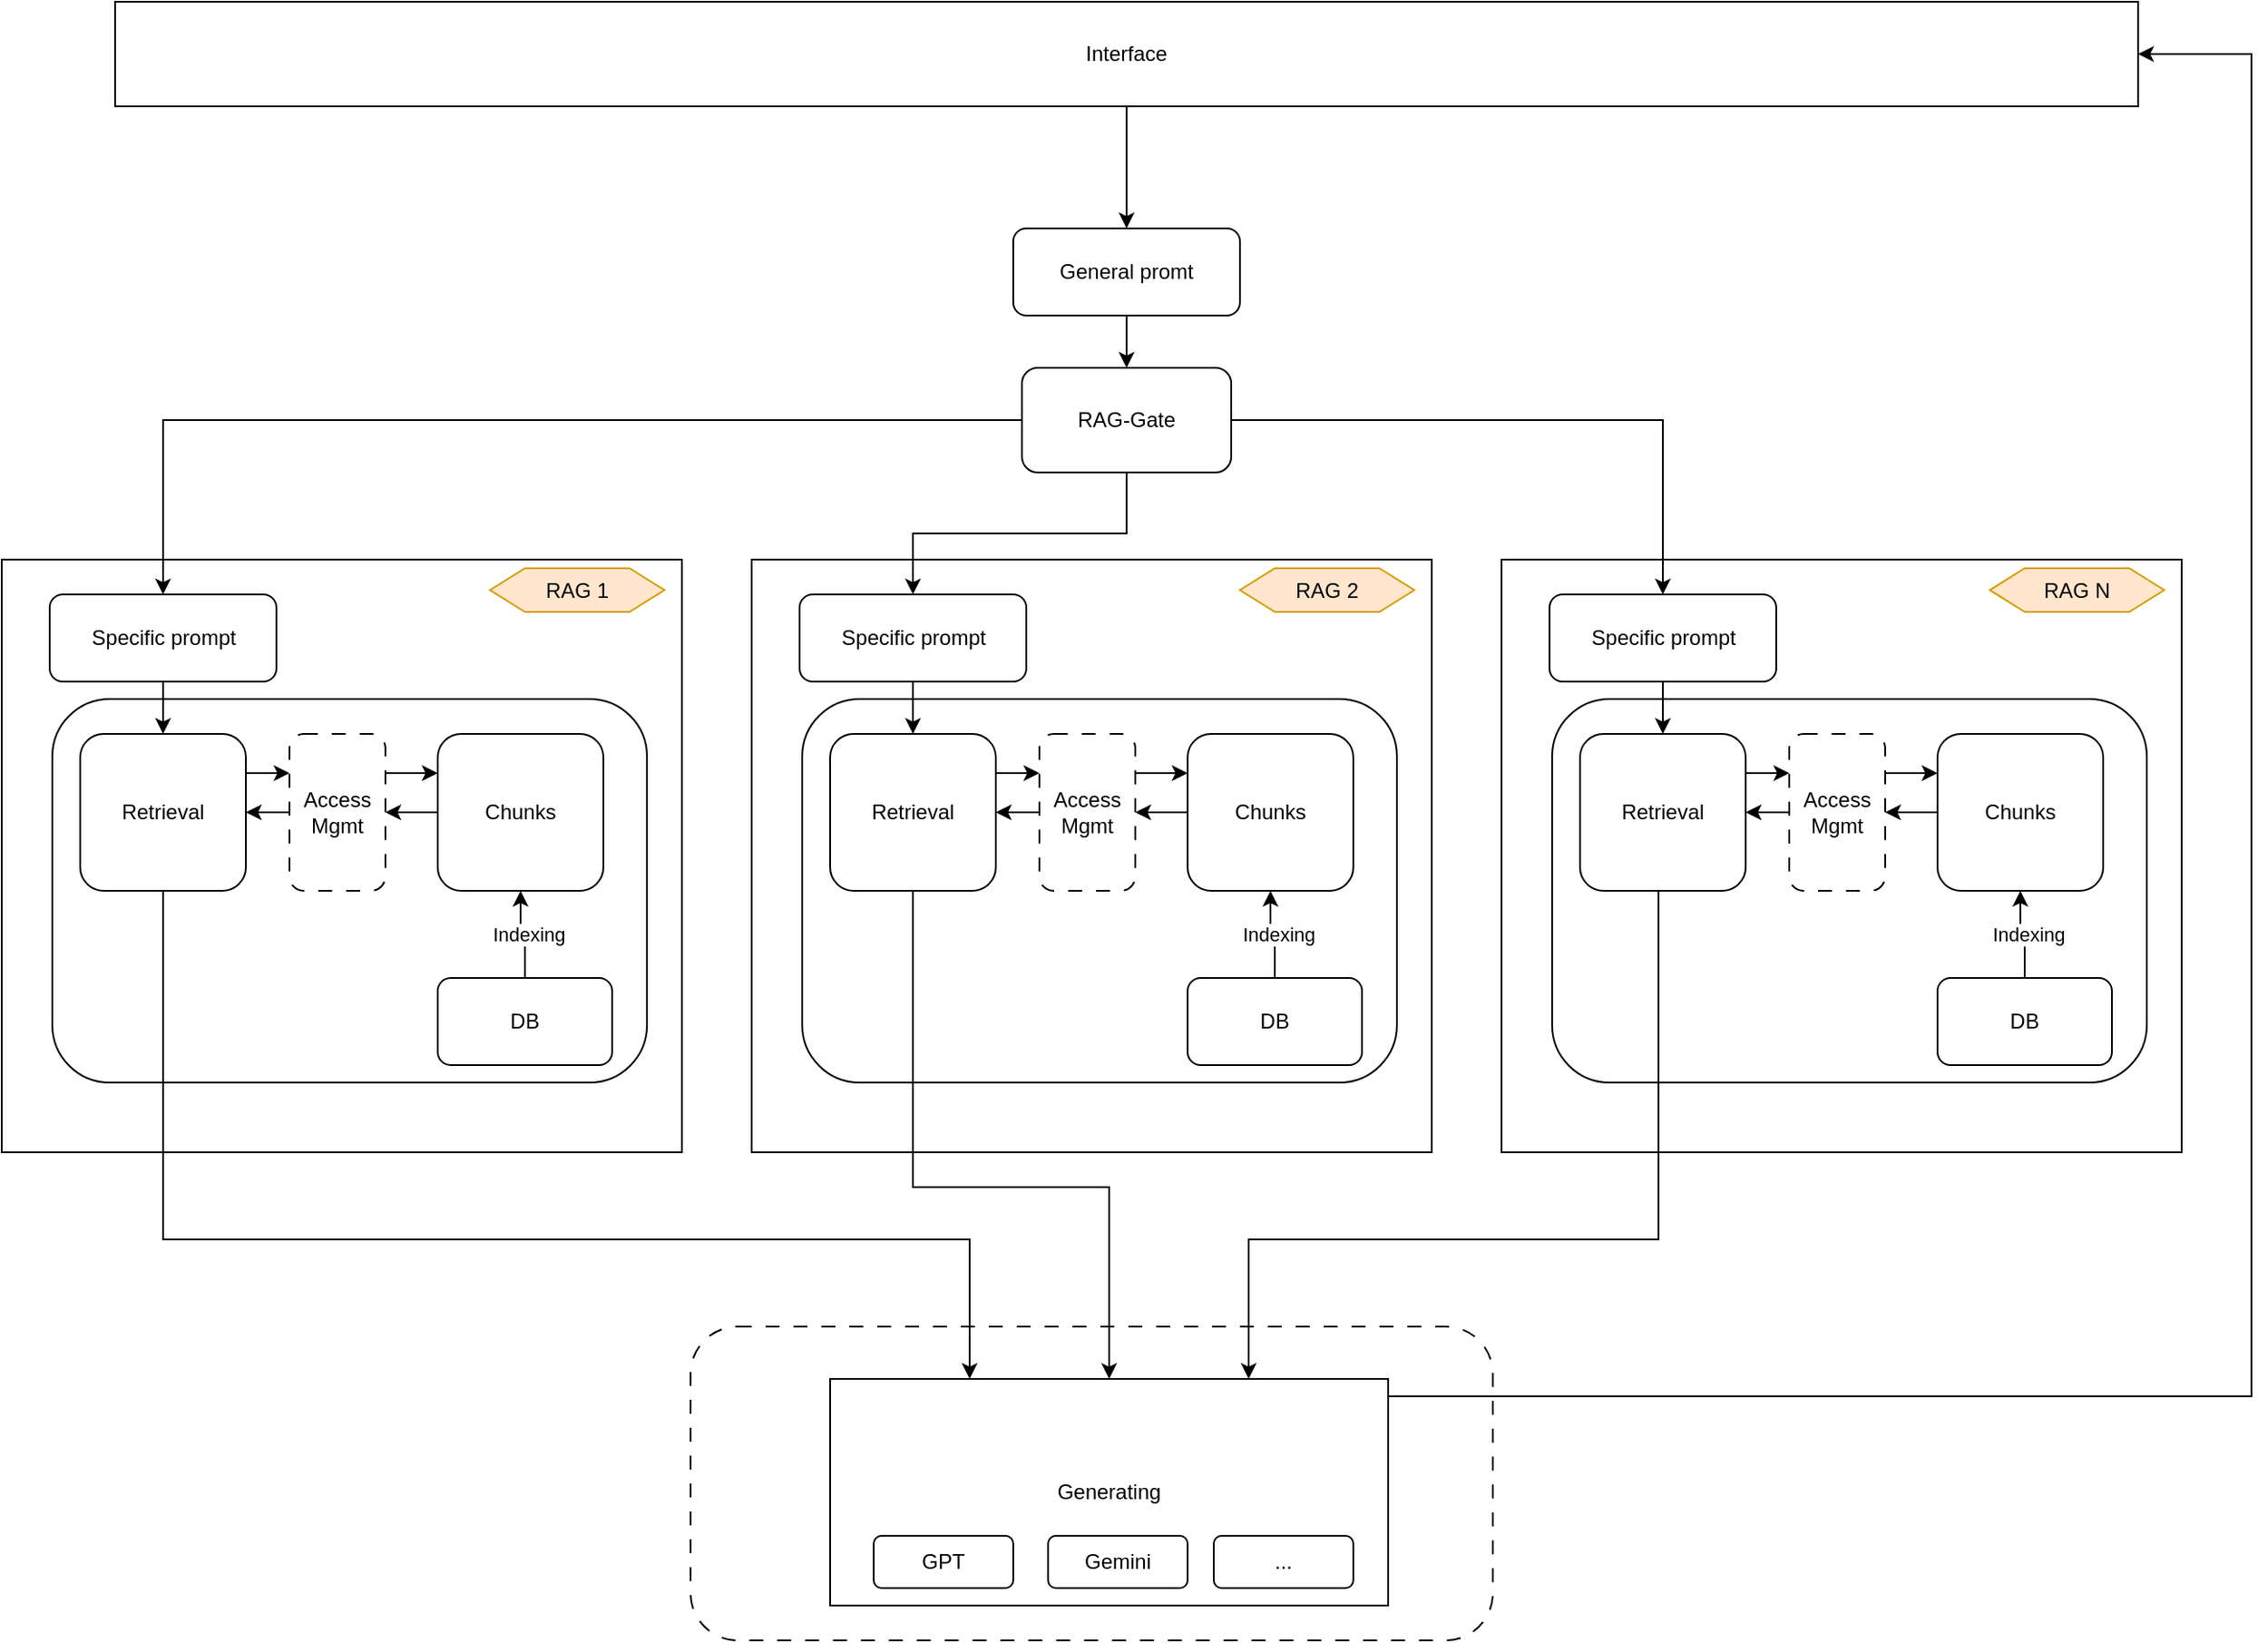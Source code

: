 <mxfile version="26.1.1" pages="2">
  <diagram name="Seite-1" id="XXULBbG2oZwPg7vr3Irj">
    <mxGraphModel dx="4097" dy="3300" grid="1" gridSize="10" guides="1" tooltips="1" connect="1" arrows="1" fold="1" page="1" pageScale="1" pageWidth="827" pageHeight="1169" math="0" shadow="0">
      <root>
        <mxCell id="0" />
        <mxCell id="1" parent="0" />
        <mxCell id="BPc8NLDKsAS2q1Ty7Ro8-1" value="" style="rounded=1;whiteSpace=wrap;html=1;dashed=1;dashPattern=8 8;" parent="1" vertex="1">
          <mxGeometry x="435" y="700" width="460" height="180" as="geometry" />
        </mxCell>
        <mxCell id="BPc8NLDKsAS2q1Ty7Ro8-2" value="" style="rounded=0;whiteSpace=wrap;html=1;" parent="1" vertex="1">
          <mxGeometry x="40" y="260" width="390" height="340" as="geometry" />
        </mxCell>
        <mxCell id="BPc8NLDKsAS2q1Ty7Ro8-3" style="edgeStyle=orthogonalEdgeStyle;rounded=0;orthogonalLoop=1;jettySize=auto;html=1;" parent="1" source="BPc8NLDKsAS2q1Ty7Ro8-4" target="BPc8NLDKsAS2q1Ty7Ro8-42" edge="1">
          <mxGeometry relative="1" as="geometry" />
        </mxCell>
        <mxCell id="BPc8NLDKsAS2q1Ty7Ro8-4" value="&lt;div&gt;Interface&lt;/div&gt;" style="rounded=0;whiteSpace=wrap;html=1;" parent="1" vertex="1">
          <mxGeometry x="105" y="-60" width="1160" height="60" as="geometry" />
        </mxCell>
        <mxCell id="BPc8NLDKsAS2q1Ty7Ro8-5" style="edgeStyle=orthogonalEdgeStyle;rounded=0;orthogonalLoop=1;jettySize=auto;html=1;" parent="1" source="BPc8NLDKsAS2q1Ty7Ro8-6" target="BPc8NLDKsAS2q1Ty7Ro8-9" edge="1">
          <mxGeometry relative="1" as="geometry" />
        </mxCell>
        <mxCell id="BPc8NLDKsAS2q1Ty7Ro8-6" value="RAG-Gate" style="rounded=1;whiteSpace=wrap;html=1;" parent="1" vertex="1">
          <mxGeometry x="625" y="150" width="120" height="60" as="geometry" />
        </mxCell>
        <mxCell id="BPc8NLDKsAS2q1Ty7Ro8-7" value="" style="rounded=1;whiteSpace=wrap;html=1;" parent="1" vertex="1">
          <mxGeometry x="69" y="340" width="341" height="220" as="geometry" />
        </mxCell>
        <mxCell id="BPc8NLDKsAS2q1Ty7Ro8-8" style="edgeStyle=orthogonalEdgeStyle;rounded=0;orthogonalLoop=1;jettySize=auto;html=1;" parent="1" source="BPc8NLDKsAS2q1Ty7Ro8-9" target="BPc8NLDKsAS2q1Ty7Ro8-12" edge="1">
          <mxGeometry relative="1" as="geometry" />
        </mxCell>
        <mxCell id="BPc8NLDKsAS2q1Ty7Ro8-9" value="Specific prompt" style="rounded=1;whiteSpace=wrap;html=1;" parent="1" vertex="1">
          <mxGeometry x="67.5" y="280" width="130" height="50" as="geometry" />
        </mxCell>
        <mxCell id="BPc8NLDKsAS2q1Ty7Ro8-10" style="edgeStyle=orthogonalEdgeStyle;rounded=0;orthogonalLoop=1;jettySize=auto;html=1;entryX=0;entryY=0.25;entryDx=0;entryDy=0;exitX=1;exitY=0.25;exitDx=0;exitDy=0;" parent="1" source="BPc8NLDKsAS2q1Ty7Ro8-12" target="BPc8NLDKsAS2q1Ty7Ro8-20" edge="1">
          <mxGeometry relative="1" as="geometry" />
        </mxCell>
        <mxCell id="BPc8NLDKsAS2q1Ty7Ro8-11" style="edgeStyle=orthogonalEdgeStyle;rounded=0;orthogonalLoop=1;jettySize=auto;html=1;entryX=0.25;entryY=0;entryDx=0;entryDy=0;" parent="1" source="BPc8NLDKsAS2q1Ty7Ro8-12" target="BPc8NLDKsAS2q1Ty7Ro8-21" edge="1">
          <mxGeometry relative="1" as="geometry">
            <Array as="points">
              <mxPoint x="133" y="650" />
              <mxPoint x="595" y="650" />
            </Array>
          </mxGeometry>
        </mxCell>
        <mxCell id="BPc8NLDKsAS2q1Ty7Ro8-12" value="Retrieval" style="rounded=1;whiteSpace=wrap;html=1;" parent="1" vertex="1">
          <mxGeometry x="85" y="360" width="95" height="90" as="geometry" />
        </mxCell>
        <mxCell id="BPc8NLDKsAS2q1Ty7Ro8-13" style="edgeStyle=orthogonalEdgeStyle;rounded=0;orthogonalLoop=1;jettySize=auto;html=1;" parent="1" source="BPc8NLDKsAS2q1Ty7Ro8-14" target="BPc8NLDKsAS2q1Ty7Ro8-20" edge="1">
          <mxGeometry relative="1" as="geometry" />
        </mxCell>
        <mxCell id="BPc8NLDKsAS2q1Ty7Ro8-14" value="Chunks" style="rounded=1;whiteSpace=wrap;html=1;" parent="1" vertex="1">
          <mxGeometry x="290" y="360" width="95" height="90" as="geometry" />
        </mxCell>
        <mxCell id="BPc8NLDKsAS2q1Ty7Ro8-15" style="edgeStyle=orthogonalEdgeStyle;rounded=0;orthogonalLoop=1;jettySize=auto;html=1;" parent="1" source="BPc8NLDKsAS2q1Ty7Ro8-17" target="BPc8NLDKsAS2q1Ty7Ro8-14" edge="1">
          <mxGeometry relative="1" as="geometry" />
        </mxCell>
        <mxCell id="BPc8NLDKsAS2q1Ty7Ro8-16" value="Indexing" style="edgeLabel;html=1;align=center;verticalAlign=middle;resizable=0;points=[];" parent="BPc8NLDKsAS2q1Ty7Ro8-15" connectable="0" vertex="1">
          <mxGeometry x="0.065" relative="1" as="geometry">
            <mxPoint x="4" as="offset" />
          </mxGeometry>
        </mxCell>
        <mxCell id="BPc8NLDKsAS2q1Ty7Ro8-17" value="&lt;div&gt;DB&lt;/div&gt;" style="rounded=1;whiteSpace=wrap;html=1;" parent="1" vertex="1">
          <mxGeometry x="290" y="500" width="100" height="50" as="geometry" />
        </mxCell>
        <mxCell id="BPc8NLDKsAS2q1Ty7Ro8-18" style="edgeStyle=orthogonalEdgeStyle;rounded=0;orthogonalLoop=1;jettySize=auto;html=1;entryX=0;entryY=0.25;entryDx=0;entryDy=0;exitX=1;exitY=0.25;exitDx=0;exitDy=0;" parent="1" source="BPc8NLDKsAS2q1Ty7Ro8-20" target="BPc8NLDKsAS2q1Ty7Ro8-14" edge="1">
          <mxGeometry relative="1" as="geometry" />
        </mxCell>
        <mxCell id="BPc8NLDKsAS2q1Ty7Ro8-19" style="edgeStyle=orthogonalEdgeStyle;rounded=0;orthogonalLoop=1;jettySize=auto;html=1;" parent="1" source="BPc8NLDKsAS2q1Ty7Ro8-20" target="BPc8NLDKsAS2q1Ty7Ro8-12" edge="1">
          <mxGeometry relative="1" as="geometry" />
        </mxCell>
        <mxCell id="BPc8NLDKsAS2q1Ty7Ro8-20" value="&lt;div&gt;Access&lt;/div&gt;&lt;div&gt;Mgmt&lt;br&gt;&lt;/div&gt;" style="rounded=1;whiteSpace=wrap;html=1;dashed=1;dashPattern=8 8;" parent="1" vertex="1">
          <mxGeometry x="205" y="360" width="55" height="90" as="geometry" />
        </mxCell>
        <mxCell id="BPc8NLDKsAS2q1Ty7Ro8-21" value="Generating" style="rounded=0;whiteSpace=wrap;html=1;" parent="1" vertex="1">
          <mxGeometry x="515" y="730" width="320" height="130" as="geometry" />
        </mxCell>
        <mxCell id="BPc8NLDKsAS2q1Ty7Ro8-22" value="GPT" style="rounded=1;whiteSpace=wrap;html=1;" parent="1" vertex="1">
          <mxGeometry x="540" y="820" width="80" height="30" as="geometry" />
        </mxCell>
        <mxCell id="BPc8NLDKsAS2q1Ty7Ro8-23" value="Gemini" style="rounded=1;whiteSpace=wrap;html=1;" parent="1" vertex="1">
          <mxGeometry x="640" y="820" width="80" height="30" as="geometry" />
        </mxCell>
        <mxCell id="BPc8NLDKsAS2q1Ty7Ro8-24" value="..." style="rounded=1;whiteSpace=wrap;html=1;" parent="1" vertex="1">
          <mxGeometry x="735" y="820" width="80" height="30" as="geometry" />
        </mxCell>
        <mxCell id="BPc8NLDKsAS2q1Ty7Ro8-25" style="edgeStyle=orthogonalEdgeStyle;rounded=0;orthogonalLoop=1;jettySize=auto;html=1;entryX=1;entryY=0.5;entryDx=0;entryDy=0;exitX=1;exitY=0.5;exitDx=0;exitDy=0;" parent="1" source="BPc8NLDKsAS2q1Ty7Ro8-21" target="BPc8NLDKsAS2q1Ty7Ro8-4" edge="1">
          <mxGeometry relative="1" as="geometry">
            <mxPoint x="800" y="600" as="sourcePoint" />
            <Array as="points">
              <mxPoint x="835" y="740" />
              <mxPoint x="1330" y="740" />
              <mxPoint x="1330" y="-30" />
            </Array>
          </mxGeometry>
        </mxCell>
        <mxCell id="BPc8NLDKsAS2q1Ty7Ro8-26" value="" style="rounded=0;whiteSpace=wrap;html=1;" parent="1" vertex="1">
          <mxGeometry x="470" y="260" width="390" height="340" as="geometry" />
        </mxCell>
        <mxCell id="BPc8NLDKsAS2q1Ty7Ro8-27" value="" style="rounded=1;whiteSpace=wrap;html=1;" parent="1" vertex="1">
          <mxGeometry x="499" y="340" width="341" height="220" as="geometry" />
        </mxCell>
        <mxCell id="BPc8NLDKsAS2q1Ty7Ro8-28" style="edgeStyle=orthogonalEdgeStyle;rounded=0;orthogonalLoop=1;jettySize=auto;html=1;" parent="1" source="BPc8NLDKsAS2q1Ty7Ro8-29" target="BPc8NLDKsAS2q1Ty7Ro8-31" edge="1">
          <mxGeometry relative="1" as="geometry" />
        </mxCell>
        <mxCell id="BPc8NLDKsAS2q1Ty7Ro8-29" value="Specific prompt" style="rounded=1;whiteSpace=wrap;html=1;" parent="1" vertex="1">
          <mxGeometry x="497.5" y="280" width="130" height="50" as="geometry" />
        </mxCell>
        <mxCell id="BPc8NLDKsAS2q1Ty7Ro8-30" style="edgeStyle=orthogonalEdgeStyle;rounded=0;orthogonalLoop=1;jettySize=auto;html=1;entryX=0;entryY=0.25;entryDx=0;entryDy=0;exitX=1;exitY=0.25;exitDx=0;exitDy=0;" parent="1" source="BPc8NLDKsAS2q1Ty7Ro8-31" target="BPc8NLDKsAS2q1Ty7Ro8-39" edge="1">
          <mxGeometry relative="1" as="geometry" />
        </mxCell>
        <mxCell id="BPc8NLDKsAS2q1Ty7Ro8-31" value="Retrieval" style="rounded=1;whiteSpace=wrap;html=1;" parent="1" vertex="1">
          <mxGeometry x="515" y="360" width="95" height="90" as="geometry" />
        </mxCell>
        <mxCell id="BPc8NLDKsAS2q1Ty7Ro8-32" style="edgeStyle=orthogonalEdgeStyle;rounded=0;orthogonalLoop=1;jettySize=auto;html=1;" parent="1" source="BPc8NLDKsAS2q1Ty7Ro8-33" target="BPc8NLDKsAS2q1Ty7Ro8-39" edge="1">
          <mxGeometry relative="1" as="geometry" />
        </mxCell>
        <mxCell id="BPc8NLDKsAS2q1Ty7Ro8-33" value="Chunks" style="rounded=1;whiteSpace=wrap;html=1;" parent="1" vertex="1">
          <mxGeometry x="720" y="360" width="95" height="90" as="geometry" />
        </mxCell>
        <mxCell id="BPc8NLDKsAS2q1Ty7Ro8-34" style="edgeStyle=orthogonalEdgeStyle;rounded=0;orthogonalLoop=1;jettySize=auto;html=1;" parent="1" source="BPc8NLDKsAS2q1Ty7Ro8-36" target="BPc8NLDKsAS2q1Ty7Ro8-33" edge="1">
          <mxGeometry relative="1" as="geometry" />
        </mxCell>
        <mxCell id="BPc8NLDKsAS2q1Ty7Ro8-35" value="Indexing" style="edgeLabel;html=1;align=center;verticalAlign=middle;resizable=0;points=[];" parent="BPc8NLDKsAS2q1Ty7Ro8-34" connectable="0" vertex="1">
          <mxGeometry x="0.065" relative="1" as="geometry">
            <mxPoint x="4" as="offset" />
          </mxGeometry>
        </mxCell>
        <mxCell id="BPc8NLDKsAS2q1Ty7Ro8-36" value="&lt;div&gt;DB&lt;/div&gt;" style="rounded=1;whiteSpace=wrap;html=1;" parent="1" vertex="1">
          <mxGeometry x="720" y="500" width="100" height="50" as="geometry" />
        </mxCell>
        <mxCell id="BPc8NLDKsAS2q1Ty7Ro8-37" style="edgeStyle=orthogonalEdgeStyle;rounded=0;orthogonalLoop=1;jettySize=auto;html=1;entryX=0;entryY=0.25;entryDx=0;entryDy=0;exitX=1;exitY=0.25;exitDx=0;exitDy=0;" parent="1" source="BPc8NLDKsAS2q1Ty7Ro8-39" target="BPc8NLDKsAS2q1Ty7Ro8-33" edge="1">
          <mxGeometry relative="1" as="geometry" />
        </mxCell>
        <mxCell id="BPc8NLDKsAS2q1Ty7Ro8-38" style="edgeStyle=orthogonalEdgeStyle;rounded=0;orthogonalLoop=1;jettySize=auto;html=1;" parent="1" source="BPc8NLDKsAS2q1Ty7Ro8-39" target="BPc8NLDKsAS2q1Ty7Ro8-31" edge="1">
          <mxGeometry relative="1" as="geometry" />
        </mxCell>
        <mxCell id="BPc8NLDKsAS2q1Ty7Ro8-39" value="&lt;div&gt;Access&lt;/div&gt;&lt;div&gt;Mgmt&lt;br&gt;&lt;/div&gt;" style="rounded=1;whiteSpace=wrap;html=1;dashed=1;dashPattern=8 8;" parent="1" vertex="1">
          <mxGeometry x="635" y="360" width="55" height="90" as="geometry" />
        </mxCell>
        <mxCell id="BPc8NLDKsAS2q1Ty7Ro8-40" style="edgeStyle=orthogonalEdgeStyle;rounded=0;orthogonalLoop=1;jettySize=auto;html=1;exitX=0.5;exitY=1;exitDx=0;exitDy=0;entryX=0.5;entryY=0;entryDx=0;entryDy=0;" parent="1" source="BPc8NLDKsAS2q1Ty7Ro8-31" target="BPc8NLDKsAS2q1Ty7Ro8-21" edge="1">
          <mxGeometry relative="1" as="geometry">
            <mxPoint x="562" y="700" as="targetPoint" />
            <Array as="points">
              <mxPoint x="563" y="620" />
              <mxPoint x="675" y="620" />
            </Array>
          </mxGeometry>
        </mxCell>
        <mxCell id="BPc8NLDKsAS2q1Ty7Ro8-41" style="edgeStyle=orthogonalEdgeStyle;rounded=0;orthogonalLoop=1;jettySize=auto;html=1;entryX=0.5;entryY=0;entryDx=0;entryDy=0;" parent="1" source="BPc8NLDKsAS2q1Ty7Ro8-42" target="BPc8NLDKsAS2q1Ty7Ro8-6" edge="1">
          <mxGeometry relative="1" as="geometry" />
        </mxCell>
        <mxCell id="BPc8NLDKsAS2q1Ty7Ro8-42" value="General promt" style="rounded=1;whiteSpace=wrap;html=1;" parent="1" vertex="1">
          <mxGeometry x="620" y="70" width="130" height="50" as="geometry" />
        </mxCell>
        <mxCell id="BPc8NLDKsAS2q1Ty7Ro8-43" value="RAG 1" style="shape=hexagon;perimeter=hexagonPerimeter2;whiteSpace=wrap;html=1;fixedSize=1;fillColor=#ffe6cc;strokeColor=#d79b00;" parent="1" vertex="1">
          <mxGeometry x="320" y="265" width="100" height="25" as="geometry" />
        </mxCell>
        <mxCell id="BPc8NLDKsAS2q1Ty7Ro8-44" value="RAG 2" style="shape=hexagon;perimeter=hexagonPerimeter2;whiteSpace=wrap;html=1;fixedSize=1;fillColor=#ffe6cc;strokeColor=#d79b00;" parent="1" vertex="1">
          <mxGeometry x="750" y="265" width="100" height="25" as="geometry" />
        </mxCell>
        <mxCell id="BPc8NLDKsAS2q1Ty7Ro8-45" value="" style="rounded=0;whiteSpace=wrap;html=1;" parent="1" vertex="1">
          <mxGeometry x="900" y="260" width="390" height="340" as="geometry" />
        </mxCell>
        <mxCell id="BPc8NLDKsAS2q1Ty7Ro8-46" value="" style="rounded=1;whiteSpace=wrap;html=1;" parent="1" vertex="1">
          <mxGeometry x="929" y="340" width="341" height="220" as="geometry" />
        </mxCell>
        <mxCell id="BPc8NLDKsAS2q1Ty7Ro8-47" style="edgeStyle=orthogonalEdgeStyle;rounded=0;orthogonalLoop=1;jettySize=auto;html=1;" parent="1" source="BPc8NLDKsAS2q1Ty7Ro8-48" target="BPc8NLDKsAS2q1Ty7Ro8-50" edge="1">
          <mxGeometry relative="1" as="geometry" />
        </mxCell>
        <mxCell id="BPc8NLDKsAS2q1Ty7Ro8-48" value="Specific prompt" style="rounded=1;whiteSpace=wrap;html=1;" parent="1" vertex="1">
          <mxGeometry x="927.5" y="280" width="130" height="50" as="geometry" />
        </mxCell>
        <mxCell id="BPc8NLDKsAS2q1Ty7Ro8-49" style="edgeStyle=orthogonalEdgeStyle;rounded=0;orthogonalLoop=1;jettySize=auto;html=1;entryX=0;entryY=0.25;entryDx=0;entryDy=0;exitX=1;exitY=0.25;exitDx=0;exitDy=0;" parent="1" source="BPc8NLDKsAS2q1Ty7Ro8-50" target="BPc8NLDKsAS2q1Ty7Ro8-58" edge="1">
          <mxGeometry relative="1" as="geometry" />
        </mxCell>
        <mxCell id="BPc8NLDKsAS2q1Ty7Ro8-50" value="Retrieval" style="rounded=1;whiteSpace=wrap;html=1;" parent="1" vertex="1">
          <mxGeometry x="945" y="360" width="95" height="90" as="geometry" />
        </mxCell>
        <mxCell id="BPc8NLDKsAS2q1Ty7Ro8-51" style="edgeStyle=orthogonalEdgeStyle;rounded=0;orthogonalLoop=1;jettySize=auto;html=1;" parent="1" source="BPc8NLDKsAS2q1Ty7Ro8-52" target="BPc8NLDKsAS2q1Ty7Ro8-58" edge="1">
          <mxGeometry relative="1" as="geometry" />
        </mxCell>
        <mxCell id="BPc8NLDKsAS2q1Ty7Ro8-52" value="Chunks" style="rounded=1;whiteSpace=wrap;html=1;" parent="1" vertex="1">
          <mxGeometry x="1150" y="360" width="95" height="90" as="geometry" />
        </mxCell>
        <mxCell id="BPc8NLDKsAS2q1Ty7Ro8-53" style="edgeStyle=orthogonalEdgeStyle;rounded=0;orthogonalLoop=1;jettySize=auto;html=1;" parent="1" source="BPc8NLDKsAS2q1Ty7Ro8-55" target="BPc8NLDKsAS2q1Ty7Ro8-52" edge="1">
          <mxGeometry relative="1" as="geometry" />
        </mxCell>
        <mxCell id="BPc8NLDKsAS2q1Ty7Ro8-54" value="Indexing" style="edgeLabel;html=1;align=center;verticalAlign=middle;resizable=0;points=[];" parent="BPc8NLDKsAS2q1Ty7Ro8-53" connectable="0" vertex="1">
          <mxGeometry x="0.065" relative="1" as="geometry">
            <mxPoint x="4" as="offset" />
          </mxGeometry>
        </mxCell>
        <mxCell id="BPc8NLDKsAS2q1Ty7Ro8-55" value="&lt;div&gt;DB&lt;/div&gt;" style="rounded=1;whiteSpace=wrap;html=1;" parent="1" vertex="1">
          <mxGeometry x="1150" y="500" width="100" height="50" as="geometry" />
        </mxCell>
        <mxCell id="BPc8NLDKsAS2q1Ty7Ro8-56" style="edgeStyle=orthogonalEdgeStyle;rounded=0;orthogonalLoop=1;jettySize=auto;html=1;entryX=0;entryY=0.25;entryDx=0;entryDy=0;exitX=1;exitY=0.25;exitDx=0;exitDy=0;" parent="1" source="BPc8NLDKsAS2q1Ty7Ro8-58" target="BPc8NLDKsAS2q1Ty7Ro8-52" edge="1">
          <mxGeometry relative="1" as="geometry" />
        </mxCell>
        <mxCell id="BPc8NLDKsAS2q1Ty7Ro8-57" style="edgeStyle=orthogonalEdgeStyle;rounded=0;orthogonalLoop=1;jettySize=auto;html=1;" parent="1" source="BPc8NLDKsAS2q1Ty7Ro8-58" target="BPc8NLDKsAS2q1Ty7Ro8-50" edge="1">
          <mxGeometry relative="1" as="geometry" />
        </mxCell>
        <mxCell id="BPc8NLDKsAS2q1Ty7Ro8-58" value="&lt;div&gt;Access&lt;/div&gt;&lt;div&gt;Mgmt&lt;br&gt;&lt;/div&gt;" style="rounded=1;whiteSpace=wrap;html=1;dashed=1;dashPattern=8 8;" parent="1" vertex="1">
          <mxGeometry x="1065" y="360" width="55" height="90" as="geometry" />
        </mxCell>
        <mxCell id="BPc8NLDKsAS2q1Ty7Ro8-59" value="RAG N" style="shape=hexagon;perimeter=hexagonPerimeter2;whiteSpace=wrap;html=1;fixedSize=1;fillColor=#ffe6cc;strokeColor=#d79b00;" parent="1" vertex="1">
          <mxGeometry x="1180" y="265" width="100" height="25" as="geometry" />
        </mxCell>
        <mxCell id="BPc8NLDKsAS2q1Ty7Ro8-60" style="edgeStyle=orthogonalEdgeStyle;rounded=0;orthogonalLoop=1;jettySize=auto;html=1;entryX=0.75;entryY=0;entryDx=0;entryDy=0;exitX=0.5;exitY=1;exitDx=0;exitDy=0;" parent="1" source="BPc8NLDKsAS2q1Ty7Ro8-50" target="BPc8NLDKsAS2q1Ty7Ro8-21" edge="1">
          <mxGeometry relative="1" as="geometry">
            <Array as="points">
              <mxPoint x="990" y="450" />
              <mxPoint x="990" y="650" />
              <mxPoint x="755" y="650" />
            </Array>
          </mxGeometry>
        </mxCell>
        <mxCell id="BPc8NLDKsAS2q1Ty7Ro8-61" style="edgeStyle=orthogonalEdgeStyle;rounded=0;orthogonalLoop=1;jettySize=auto;html=1;" parent="1" source="BPc8NLDKsAS2q1Ty7Ro8-6" target="BPc8NLDKsAS2q1Ty7Ro8-29" edge="1">
          <mxGeometry relative="1" as="geometry" />
        </mxCell>
        <mxCell id="BPc8NLDKsAS2q1Ty7Ro8-62" style="edgeStyle=orthogonalEdgeStyle;rounded=0;orthogonalLoop=1;jettySize=auto;html=1;entryX=0.5;entryY=0;entryDx=0;entryDy=0;" parent="1" source="BPc8NLDKsAS2q1Ty7Ro8-6" target="BPc8NLDKsAS2q1Ty7Ro8-48" edge="1">
          <mxGeometry relative="1" as="geometry" />
        </mxCell>
      </root>
    </mxGraphModel>
  </diagram>
  <diagram id="Rifr3J29vAQ9paFBrMMs" name="Seite-2">
    <mxGraphModel dx="1509" dy="1954" grid="1" gridSize="10" guides="1" tooltips="1" connect="1" arrows="1" fold="1" page="1" pageScale="1" pageWidth="827" pageHeight="1169" math="0" shadow="0">
      <root>
        <mxCell id="0" />
        <mxCell id="1" parent="0" />
        <mxCell id="mtY3L5FEe-7oAzpU7-N_-65" style="edgeStyle=orthogonalEdgeStyle;rounded=0;orthogonalLoop=1;jettySize=auto;html=1;entryX=0.5;entryY=1;entryDx=0;entryDy=0;exitX=0;exitY=0.5;exitDx=0;exitDy=0;" edge="1" parent="1" source="mtY3L5FEe-7oAzpU7-N_-71" target="mtY3L5FEe-7oAzpU7-N_-67">
          <mxGeometry relative="1" as="geometry">
            <mxPoint x="730" y="785.0" as="sourcePoint" />
          </mxGeometry>
        </mxCell>
        <mxCell id="mtY3L5FEe-7oAzpU7-N_-2" value="" style="rounded=0;whiteSpace=wrap;html=1;" vertex="1" parent="1">
          <mxGeometry x="330" y="260" width="390" height="340" as="geometry" />
        </mxCell>
        <mxCell id="mtY3L5FEe-7oAzpU7-N_-3" style="edgeStyle=orthogonalEdgeStyle;rounded=0;orthogonalLoop=1;jettySize=auto;html=1;" edge="1" parent="1" source="mtY3L5FEe-7oAzpU7-N_-4" target="mtY3L5FEe-7oAzpU7-N_-42">
          <mxGeometry relative="1" as="geometry" />
        </mxCell>
        <mxCell id="mtY3L5FEe-7oAzpU7-N_-4" value="&lt;div&gt;Interface&lt;/div&gt;" style="rounded=0;whiteSpace=wrap;html=1;" vertex="1" parent="1">
          <mxGeometry x="395" y="-120" width="1160" height="60" as="geometry" />
        </mxCell>
        <mxCell id="mtY3L5FEe-7oAzpU7-N_-5" style="edgeStyle=orthogonalEdgeStyle;rounded=0;orthogonalLoop=1;jettySize=auto;html=1;exitX=0.25;exitY=1;exitDx=0;exitDy=0;" edge="1" parent="1" source="mtY3L5FEe-7oAzpU7-N_-6" target="mtY3L5FEe-7oAzpU7-N_-9">
          <mxGeometry relative="1" as="geometry">
            <Array as="points">
              <mxPoint x="943" y="210" />
              <mxPoint x="422" y="210" />
            </Array>
          </mxGeometry>
        </mxCell>
        <mxCell id="mtY3L5FEe-7oAzpU7-N_-6" value="RAG-Gate" style="rounded=1;whiteSpace=wrap;html=1;" vertex="1" parent="1">
          <mxGeometry x="910" y="30" width="123" height="160" as="geometry" />
        </mxCell>
        <mxCell id="mtY3L5FEe-7oAzpU7-N_-7" value="" style="rounded=1;whiteSpace=wrap;html=1;" vertex="1" parent="1">
          <mxGeometry x="359" y="340" width="341" height="220" as="geometry" />
        </mxCell>
        <mxCell id="mtY3L5FEe-7oAzpU7-N_-8" style="edgeStyle=orthogonalEdgeStyle;rounded=0;orthogonalLoop=1;jettySize=auto;html=1;" edge="1" parent="1" source="mtY3L5FEe-7oAzpU7-N_-9" target="mtY3L5FEe-7oAzpU7-N_-12">
          <mxGeometry relative="1" as="geometry" />
        </mxCell>
        <mxCell id="mtY3L5FEe-7oAzpU7-N_-9" value="Specific prompt" style="rounded=1;whiteSpace=wrap;html=1;" vertex="1" parent="1">
          <mxGeometry x="357.5" y="280" width="130" height="50" as="geometry" />
        </mxCell>
        <mxCell id="mtY3L5FEe-7oAzpU7-N_-10" style="edgeStyle=orthogonalEdgeStyle;rounded=0;orthogonalLoop=1;jettySize=auto;html=1;entryX=0;entryY=0.25;entryDx=0;entryDy=0;exitX=1;exitY=0.25;exitDx=0;exitDy=0;" edge="1" parent="1" source="mtY3L5FEe-7oAzpU7-N_-12" target="mtY3L5FEe-7oAzpU7-N_-20">
          <mxGeometry relative="1" as="geometry" />
        </mxCell>
        <mxCell id="mtY3L5FEe-7oAzpU7-N_-11" style="edgeStyle=orthogonalEdgeStyle;rounded=0;orthogonalLoop=1;jettySize=auto;html=1;entryX=0.25;entryY=0;entryDx=0;entryDy=0;" edge="1" parent="1" source="mtY3L5FEe-7oAzpU7-N_-12" target="mtY3L5FEe-7oAzpU7-N_-21">
          <mxGeometry relative="1" as="geometry">
            <Array as="points">
              <mxPoint x="423" y="650" />
              <mxPoint x="885" y="650" />
            </Array>
          </mxGeometry>
        </mxCell>
        <mxCell id="mtY3L5FEe-7oAzpU7-N_-12" value="Retrieval" style="rounded=1;whiteSpace=wrap;html=1;" vertex="1" parent="1">
          <mxGeometry x="375" y="360" width="95" height="90" as="geometry" />
        </mxCell>
        <mxCell id="mtY3L5FEe-7oAzpU7-N_-13" style="edgeStyle=orthogonalEdgeStyle;rounded=0;orthogonalLoop=1;jettySize=auto;html=1;" edge="1" parent="1" source="mtY3L5FEe-7oAzpU7-N_-14" target="mtY3L5FEe-7oAzpU7-N_-20">
          <mxGeometry relative="1" as="geometry" />
        </mxCell>
        <mxCell id="mtY3L5FEe-7oAzpU7-N_-14" value="Chunks" style="rounded=1;whiteSpace=wrap;html=1;" vertex="1" parent="1">
          <mxGeometry x="580" y="360" width="95" height="90" as="geometry" />
        </mxCell>
        <mxCell id="mtY3L5FEe-7oAzpU7-N_-15" style="edgeStyle=orthogonalEdgeStyle;rounded=0;orthogonalLoop=1;jettySize=auto;html=1;" edge="1" parent="1" source="mtY3L5FEe-7oAzpU7-N_-17" target="mtY3L5FEe-7oAzpU7-N_-14">
          <mxGeometry relative="1" as="geometry" />
        </mxCell>
        <mxCell id="mtY3L5FEe-7oAzpU7-N_-16" value="Indexing" style="edgeLabel;html=1;align=center;verticalAlign=middle;resizable=0;points=[];" connectable="0" vertex="1" parent="mtY3L5FEe-7oAzpU7-N_-15">
          <mxGeometry x="0.065" relative="1" as="geometry">
            <mxPoint x="4" as="offset" />
          </mxGeometry>
        </mxCell>
        <mxCell id="mtY3L5FEe-7oAzpU7-N_-17" value="&lt;div&gt;DB&lt;/div&gt;" style="rounded=1;whiteSpace=wrap;html=1;" vertex="1" parent="1">
          <mxGeometry x="580" y="500" width="100" height="50" as="geometry" />
        </mxCell>
        <mxCell id="mtY3L5FEe-7oAzpU7-N_-18" style="edgeStyle=orthogonalEdgeStyle;rounded=0;orthogonalLoop=1;jettySize=auto;html=1;entryX=0;entryY=0.25;entryDx=0;entryDy=0;exitX=1;exitY=0.25;exitDx=0;exitDy=0;" edge="1" parent="1" source="mtY3L5FEe-7oAzpU7-N_-20" target="mtY3L5FEe-7oAzpU7-N_-14">
          <mxGeometry relative="1" as="geometry" />
        </mxCell>
        <mxCell id="mtY3L5FEe-7oAzpU7-N_-19" style="edgeStyle=orthogonalEdgeStyle;rounded=0;orthogonalLoop=1;jettySize=auto;html=1;" edge="1" parent="1" source="mtY3L5FEe-7oAzpU7-N_-20" target="mtY3L5FEe-7oAzpU7-N_-12">
          <mxGeometry relative="1" as="geometry" />
        </mxCell>
        <mxCell id="mtY3L5FEe-7oAzpU7-N_-20" value="&lt;div&gt;Access&lt;/div&gt;&lt;div&gt;Mgmt&lt;br&gt;&lt;/div&gt;" style="rounded=1;whiteSpace=wrap;html=1;dashed=1;dashPattern=8 8;" vertex="1" parent="1">
          <mxGeometry x="495" y="360" width="55" height="90" as="geometry" />
        </mxCell>
        <mxCell id="mtY3L5FEe-7oAzpU7-N_-72" style="edgeStyle=orthogonalEdgeStyle;rounded=0;orthogonalLoop=1;jettySize=auto;html=1;" edge="1" parent="1" source="mtY3L5FEe-7oAzpU7-N_-21" target="mtY3L5FEe-7oAzpU7-N_-71">
          <mxGeometry relative="1" as="geometry" />
        </mxCell>
        <mxCell id="mtY3L5FEe-7oAzpU7-N_-21" value="Generating" style="rounded=0;whiteSpace=wrap;html=1;" vertex="1" parent="1">
          <mxGeometry x="805" y="730" width="320" height="110" as="geometry" />
        </mxCell>
        <mxCell id="mtY3L5FEe-7oAzpU7-N_-22" value="GPT" style="rounded=1;whiteSpace=wrap;html=1;" vertex="1" parent="1">
          <mxGeometry x="810" y="800" width="100" height="30" as="geometry" />
        </mxCell>
        <mxCell id="mtY3L5FEe-7oAzpU7-N_-23" value="Gemini" style="rounded=1;whiteSpace=wrap;html=1;" vertex="1" parent="1">
          <mxGeometry x="925" y="800" width="85" height="30" as="geometry" />
        </mxCell>
        <mxCell id="mtY3L5FEe-7oAzpU7-N_-24" value="..." style="rounded=1;whiteSpace=wrap;html=1;" vertex="1" parent="1">
          <mxGeometry x="1033" y="800" width="80" height="30" as="geometry" />
        </mxCell>
        <mxCell id="mtY3L5FEe-7oAzpU7-N_-25" style="edgeStyle=orthogonalEdgeStyle;rounded=0;orthogonalLoop=1;jettySize=auto;html=1;entryX=1;entryY=0.5;entryDx=0;entryDy=0;exitX=1;exitY=0.5;exitDx=0;exitDy=0;" edge="1" parent="1" source="mtY3L5FEe-7oAzpU7-N_-71" target="mtY3L5FEe-7oAzpU7-N_-4">
          <mxGeometry relative="1" as="geometry">
            <mxPoint x="1090" y="600" as="sourcePoint" />
            <Array as="points">
              <mxPoint x="1030" y="895" />
              <mxPoint x="1030" y="900" />
              <mxPoint x="1620" y="900" />
              <mxPoint x="1620" y="-90" />
            </Array>
          </mxGeometry>
        </mxCell>
        <mxCell id="mtY3L5FEe-7oAzpU7-N_-26" value="" style="rounded=0;whiteSpace=wrap;html=1;" vertex="1" parent="1">
          <mxGeometry x="760" y="260" width="390" height="340" as="geometry" />
        </mxCell>
        <mxCell id="mtY3L5FEe-7oAzpU7-N_-27" value="" style="rounded=1;whiteSpace=wrap;html=1;" vertex="1" parent="1">
          <mxGeometry x="789" y="340" width="341" height="220" as="geometry" />
        </mxCell>
        <mxCell id="mtY3L5FEe-7oAzpU7-N_-28" style="edgeStyle=orthogonalEdgeStyle;rounded=0;orthogonalLoop=1;jettySize=auto;html=1;" edge="1" parent="1" source="mtY3L5FEe-7oAzpU7-N_-29" target="mtY3L5FEe-7oAzpU7-N_-31">
          <mxGeometry relative="1" as="geometry" />
        </mxCell>
        <mxCell id="mtY3L5FEe-7oAzpU7-N_-29" value="Specific prompt" style="rounded=1;whiteSpace=wrap;html=1;" vertex="1" parent="1">
          <mxGeometry x="787.5" y="280" width="130" height="50" as="geometry" />
        </mxCell>
        <mxCell id="mtY3L5FEe-7oAzpU7-N_-30" style="edgeStyle=orthogonalEdgeStyle;rounded=0;orthogonalLoop=1;jettySize=auto;html=1;entryX=0;entryY=0.25;entryDx=0;entryDy=0;exitX=1;exitY=0.25;exitDx=0;exitDy=0;" edge="1" parent="1" source="mtY3L5FEe-7oAzpU7-N_-31" target="mtY3L5FEe-7oAzpU7-N_-39">
          <mxGeometry relative="1" as="geometry" />
        </mxCell>
        <mxCell id="mtY3L5FEe-7oAzpU7-N_-31" value="Retrieval" style="rounded=1;whiteSpace=wrap;html=1;" vertex="1" parent="1">
          <mxGeometry x="805" y="360" width="95" height="90" as="geometry" />
        </mxCell>
        <mxCell id="mtY3L5FEe-7oAzpU7-N_-32" style="edgeStyle=orthogonalEdgeStyle;rounded=0;orthogonalLoop=1;jettySize=auto;html=1;" edge="1" parent="1" source="mtY3L5FEe-7oAzpU7-N_-33" target="mtY3L5FEe-7oAzpU7-N_-39">
          <mxGeometry relative="1" as="geometry" />
        </mxCell>
        <mxCell id="mtY3L5FEe-7oAzpU7-N_-33" value="Chunks" style="rounded=1;whiteSpace=wrap;html=1;" vertex="1" parent="1">
          <mxGeometry x="1010" y="360" width="95" height="90" as="geometry" />
        </mxCell>
        <mxCell id="mtY3L5FEe-7oAzpU7-N_-34" style="edgeStyle=orthogonalEdgeStyle;rounded=0;orthogonalLoop=1;jettySize=auto;html=1;" edge="1" parent="1" source="mtY3L5FEe-7oAzpU7-N_-36" target="mtY3L5FEe-7oAzpU7-N_-33">
          <mxGeometry relative="1" as="geometry" />
        </mxCell>
        <mxCell id="mtY3L5FEe-7oAzpU7-N_-35" value="Indexing" style="edgeLabel;html=1;align=center;verticalAlign=middle;resizable=0;points=[];" connectable="0" vertex="1" parent="mtY3L5FEe-7oAzpU7-N_-34">
          <mxGeometry x="0.065" relative="1" as="geometry">
            <mxPoint x="4" as="offset" />
          </mxGeometry>
        </mxCell>
        <mxCell id="mtY3L5FEe-7oAzpU7-N_-36" value="&lt;div&gt;DB&lt;/div&gt;" style="rounded=1;whiteSpace=wrap;html=1;" vertex="1" parent="1">
          <mxGeometry x="1010" y="500" width="100" height="50" as="geometry" />
        </mxCell>
        <mxCell id="mtY3L5FEe-7oAzpU7-N_-37" style="edgeStyle=orthogonalEdgeStyle;rounded=0;orthogonalLoop=1;jettySize=auto;html=1;entryX=0;entryY=0.25;entryDx=0;entryDy=0;exitX=1;exitY=0.25;exitDx=0;exitDy=0;" edge="1" parent="1" source="mtY3L5FEe-7oAzpU7-N_-39" target="mtY3L5FEe-7oAzpU7-N_-33">
          <mxGeometry relative="1" as="geometry" />
        </mxCell>
        <mxCell id="mtY3L5FEe-7oAzpU7-N_-38" style="edgeStyle=orthogonalEdgeStyle;rounded=0;orthogonalLoop=1;jettySize=auto;html=1;" edge="1" parent="1" source="mtY3L5FEe-7oAzpU7-N_-39" target="mtY3L5FEe-7oAzpU7-N_-31">
          <mxGeometry relative="1" as="geometry" />
        </mxCell>
        <mxCell id="mtY3L5FEe-7oAzpU7-N_-39" value="&lt;div&gt;Access&lt;/div&gt;&lt;div&gt;Mgmt&lt;br&gt;&lt;/div&gt;" style="rounded=1;whiteSpace=wrap;html=1;dashed=1;dashPattern=8 8;" vertex="1" parent="1">
          <mxGeometry x="925" y="360" width="55" height="90" as="geometry" />
        </mxCell>
        <mxCell id="mtY3L5FEe-7oAzpU7-N_-40" style="edgeStyle=orthogonalEdgeStyle;rounded=0;orthogonalLoop=1;jettySize=auto;html=1;exitX=0.5;exitY=1;exitDx=0;exitDy=0;entryX=0.5;entryY=0;entryDx=0;entryDy=0;" edge="1" parent="1" source="mtY3L5FEe-7oAzpU7-N_-31" target="mtY3L5FEe-7oAzpU7-N_-21">
          <mxGeometry relative="1" as="geometry">
            <mxPoint x="852" y="700" as="targetPoint" />
            <Array as="points">
              <mxPoint x="853" y="620" />
              <mxPoint x="965" y="620" />
            </Array>
          </mxGeometry>
        </mxCell>
        <mxCell id="mtY3L5FEe-7oAzpU7-N_-41" style="edgeStyle=orthogonalEdgeStyle;rounded=0;orthogonalLoop=1;jettySize=auto;html=1;entryX=0.5;entryY=0;entryDx=0;entryDy=0;" edge="1" parent="1" source="mtY3L5FEe-7oAzpU7-N_-42" target="mtY3L5FEe-7oAzpU7-N_-6">
          <mxGeometry relative="1" as="geometry" />
        </mxCell>
        <mxCell id="mtY3L5FEe-7oAzpU7-N_-42" value="General promt" style="rounded=1;whiteSpace=wrap;html=1;" vertex="1" parent="1">
          <mxGeometry x="910" y="-30" width="130" height="50" as="geometry" />
        </mxCell>
        <mxCell id="mtY3L5FEe-7oAzpU7-N_-43" value="RAG 1" style="shape=hexagon;perimeter=hexagonPerimeter2;whiteSpace=wrap;html=1;fixedSize=1;fillColor=#ffe6cc;strokeColor=#d79b00;" vertex="1" parent="1">
          <mxGeometry x="610" y="265" width="100" height="25" as="geometry" />
        </mxCell>
        <mxCell id="mtY3L5FEe-7oAzpU7-N_-44" value="RAG 2" style="shape=hexagon;perimeter=hexagonPerimeter2;whiteSpace=wrap;html=1;fixedSize=1;fillColor=#ffe6cc;strokeColor=#d79b00;" vertex="1" parent="1">
          <mxGeometry x="1040" y="265" width="100" height="25" as="geometry" />
        </mxCell>
        <mxCell id="mtY3L5FEe-7oAzpU7-N_-45" value="" style="rounded=0;whiteSpace=wrap;html=1;" vertex="1" parent="1">
          <mxGeometry x="1190" y="260" width="390" height="340" as="geometry" />
        </mxCell>
        <mxCell id="mtY3L5FEe-7oAzpU7-N_-46" value="" style="rounded=1;whiteSpace=wrap;html=1;" vertex="1" parent="1">
          <mxGeometry x="1219" y="340" width="341" height="220" as="geometry" />
        </mxCell>
        <mxCell id="mtY3L5FEe-7oAzpU7-N_-47" style="edgeStyle=orthogonalEdgeStyle;rounded=0;orthogonalLoop=1;jettySize=auto;html=1;" edge="1" parent="1" source="mtY3L5FEe-7oAzpU7-N_-48" target="mtY3L5FEe-7oAzpU7-N_-50">
          <mxGeometry relative="1" as="geometry" />
        </mxCell>
        <mxCell id="mtY3L5FEe-7oAzpU7-N_-48" value="Specific prompt" style="rounded=1;whiteSpace=wrap;html=1;" vertex="1" parent="1">
          <mxGeometry x="1217.5" y="280" width="130" height="50" as="geometry" />
        </mxCell>
        <mxCell id="mtY3L5FEe-7oAzpU7-N_-49" style="edgeStyle=orthogonalEdgeStyle;rounded=0;orthogonalLoop=1;jettySize=auto;html=1;entryX=0;entryY=0.25;entryDx=0;entryDy=0;exitX=1;exitY=0.25;exitDx=0;exitDy=0;" edge="1" parent="1" source="mtY3L5FEe-7oAzpU7-N_-50" target="mtY3L5FEe-7oAzpU7-N_-58">
          <mxGeometry relative="1" as="geometry" />
        </mxCell>
        <mxCell id="mtY3L5FEe-7oAzpU7-N_-50" value="Retrieval" style="rounded=1;whiteSpace=wrap;html=1;" vertex="1" parent="1">
          <mxGeometry x="1235" y="360" width="95" height="90" as="geometry" />
        </mxCell>
        <mxCell id="mtY3L5FEe-7oAzpU7-N_-51" style="edgeStyle=orthogonalEdgeStyle;rounded=0;orthogonalLoop=1;jettySize=auto;html=1;" edge="1" parent="1" source="mtY3L5FEe-7oAzpU7-N_-52" target="mtY3L5FEe-7oAzpU7-N_-58">
          <mxGeometry relative="1" as="geometry" />
        </mxCell>
        <mxCell id="mtY3L5FEe-7oAzpU7-N_-52" value="Chunks" style="rounded=1;whiteSpace=wrap;html=1;" vertex="1" parent="1">
          <mxGeometry x="1440" y="360" width="95" height="90" as="geometry" />
        </mxCell>
        <mxCell id="mtY3L5FEe-7oAzpU7-N_-53" style="edgeStyle=orthogonalEdgeStyle;rounded=0;orthogonalLoop=1;jettySize=auto;html=1;" edge="1" parent="1" source="mtY3L5FEe-7oAzpU7-N_-55" target="mtY3L5FEe-7oAzpU7-N_-52">
          <mxGeometry relative="1" as="geometry" />
        </mxCell>
        <mxCell id="mtY3L5FEe-7oAzpU7-N_-54" value="Indexing" style="edgeLabel;html=1;align=center;verticalAlign=middle;resizable=0;points=[];" connectable="0" vertex="1" parent="mtY3L5FEe-7oAzpU7-N_-53">
          <mxGeometry x="0.065" relative="1" as="geometry">
            <mxPoint x="4" as="offset" />
          </mxGeometry>
        </mxCell>
        <mxCell id="mtY3L5FEe-7oAzpU7-N_-55" value="&lt;div&gt;DB&lt;/div&gt;" style="rounded=1;whiteSpace=wrap;html=1;" vertex="1" parent="1">
          <mxGeometry x="1440" y="500" width="100" height="50" as="geometry" />
        </mxCell>
        <mxCell id="mtY3L5FEe-7oAzpU7-N_-56" style="edgeStyle=orthogonalEdgeStyle;rounded=0;orthogonalLoop=1;jettySize=auto;html=1;entryX=0;entryY=0.25;entryDx=0;entryDy=0;exitX=1;exitY=0.25;exitDx=0;exitDy=0;" edge="1" parent="1" source="mtY3L5FEe-7oAzpU7-N_-58" target="mtY3L5FEe-7oAzpU7-N_-52">
          <mxGeometry relative="1" as="geometry" />
        </mxCell>
        <mxCell id="mtY3L5FEe-7oAzpU7-N_-57" style="edgeStyle=orthogonalEdgeStyle;rounded=0;orthogonalLoop=1;jettySize=auto;html=1;" edge="1" parent="1" source="mtY3L5FEe-7oAzpU7-N_-58" target="mtY3L5FEe-7oAzpU7-N_-50">
          <mxGeometry relative="1" as="geometry" />
        </mxCell>
        <mxCell id="mtY3L5FEe-7oAzpU7-N_-58" value="&lt;div&gt;Access&lt;/div&gt;&lt;div&gt;Mgmt&lt;br&gt;&lt;/div&gt;" style="rounded=1;whiteSpace=wrap;html=1;dashed=1;dashPattern=8 8;" vertex="1" parent="1">
          <mxGeometry x="1355" y="360" width="55" height="90" as="geometry" />
        </mxCell>
        <mxCell id="mtY3L5FEe-7oAzpU7-N_-59" value="RAG N" style="shape=hexagon;perimeter=hexagonPerimeter2;whiteSpace=wrap;html=1;fixedSize=1;fillColor=#ffe6cc;strokeColor=#d79b00;" vertex="1" parent="1">
          <mxGeometry x="1470" y="265" width="100" height="25" as="geometry" />
        </mxCell>
        <mxCell id="mtY3L5FEe-7oAzpU7-N_-60" style="edgeStyle=orthogonalEdgeStyle;rounded=0;orthogonalLoop=1;jettySize=auto;html=1;entryX=0.75;entryY=0;entryDx=0;entryDy=0;exitX=0.5;exitY=1;exitDx=0;exitDy=0;" edge="1" parent="1" source="mtY3L5FEe-7oAzpU7-N_-50" target="mtY3L5FEe-7oAzpU7-N_-21">
          <mxGeometry relative="1" as="geometry">
            <Array as="points">
              <mxPoint x="1280" y="450" />
              <mxPoint x="1280" y="650" />
              <mxPoint x="1045" y="650" />
            </Array>
          </mxGeometry>
        </mxCell>
        <mxCell id="mtY3L5FEe-7oAzpU7-N_-61" style="edgeStyle=orthogonalEdgeStyle;rounded=0;orthogonalLoop=1;jettySize=auto;html=1;" edge="1" parent="1" source="mtY3L5FEe-7oAzpU7-N_-6" target="mtY3L5FEe-7oAzpU7-N_-29">
          <mxGeometry relative="1" as="geometry" />
        </mxCell>
        <mxCell id="mtY3L5FEe-7oAzpU7-N_-62" style="edgeStyle=orthogonalEdgeStyle;rounded=0;orthogonalLoop=1;jettySize=auto;html=1;entryX=0.5;entryY=0;entryDx=0;entryDy=0;" edge="1" parent="1" source="mtY3L5FEe-7oAzpU7-N_-6" target="mtY3L5FEe-7oAzpU7-N_-48">
          <mxGeometry relative="1" as="geometry" />
        </mxCell>
        <mxCell id="mtY3L5FEe-7oAzpU7-N_-64" style="edgeStyle=orthogonalEdgeStyle;rounded=0;orthogonalLoop=1;jettySize=auto;html=1;entryX=0;entryY=0.5;entryDx=0;entryDy=0;" edge="1" parent="1" source="mtY3L5FEe-7oAzpU7-N_-63" target="mtY3L5FEe-7oAzpU7-N_-6">
          <mxGeometry relative="1" as="geometry">
            <mxPoint x="910" y="160" as="targetPoint" />
            <Array as="points">
              <mxPoint x="850" y="110" />
              <mxPoint x="850" y="110" />
            </Array>
          </mxGeometry>
        </mxCell>
        <mxCell id="mtY3L5FEe-7oAzpU7-N_-63" value="&lt;div&gt;Schnittstelle 2&lt;/div&gt;" style="rounded=0;whiteSpace=wrap;html=1;" vertex="1" parent="1">
          <mxGeometry x="14" y="90" width="306" height="60" as="geometry" />
        </mxCell>
        <mxCell id="mtY3L5FEe-7oAzpU7-N_-70" style="edgeStyle=orthogonalEdgeStyle;rounded=0;orthogonalLoop=1;jettySize=auto;html=1;" edge="1" parent="1" source="mtY3L5FEe-7oAzpU7-N_-66" target="mtY3L5FEe-7oAzpU7-N_-6">
          <mxGeometry relative="1" as="geometry">
            <Array as="points">
              <mxPoint x="770" y="50" />
              <mxPoint x="770" y="50" />
            </Array>
          </mxGeometry>
        </mxCell>
        <mxCell id="mtY3L5FEe-7oAzpU7-N_-66" value="&lt;div&gt;Schnittstelle 1&lt;/div&gt;" style="rounded=0;whiteSpace=wrap;html=1;" vertex="1" parent="1">
          <mxGeometry x="14" y="20" width="306" height="60" as="geometry" />
        </mxCell>
        <mxCell id="mtY3L5FEe-7oAzpU7-N_-69" style="edgeStyle=orthogonalEdgeStyle;rounded=0;orthogonalLoop=1;jettySize=auto;html=1;entryX=0.036;entryY=0.949;entryDx=0;entryDy=0;entryPerimeter=0;" edge="1" parent="1" source="mtY3L5FEe-7oAzpU7-N_-67" target="mtY3L5FEe-7oAzpU7-N_-6">
          <mxGeometry relative="1" as="geometry">
            <mxPoint x="900" y="200" as="targetPoint" />
            <Array as="points">
              <mxPoint x="913" y="180" />
              <mxPoint x="913" y="182" />
            </Array>
          </mxGeometry>
        </mxCell>
        <mxCell id="mtY3L5FEe-7oAzpU7-N_-67" value="&lt;div&gt;Schnittstelle N&lt;/div&gt;" style="rounded=0;whiteSpace=wrap;html=1;" vertex="1" parent="1">
          <mxGeometry x="14" y="160" width="306" height="60" as="geometry" />
        </mxCell>
        <mxCell id="mtY3L5FEe-7oAzpU7-N_-71" value="Routing" style="rounded=1;whiteSpace=wrap;html=1;" vertex="1" parent="1">
          <mxGeometry x="900.5" y="870" width="130" height="50" as="geometry" />
        </mxCell>
      </root>
    </mxGraphModel>
  </diagram>
</mxfile>
